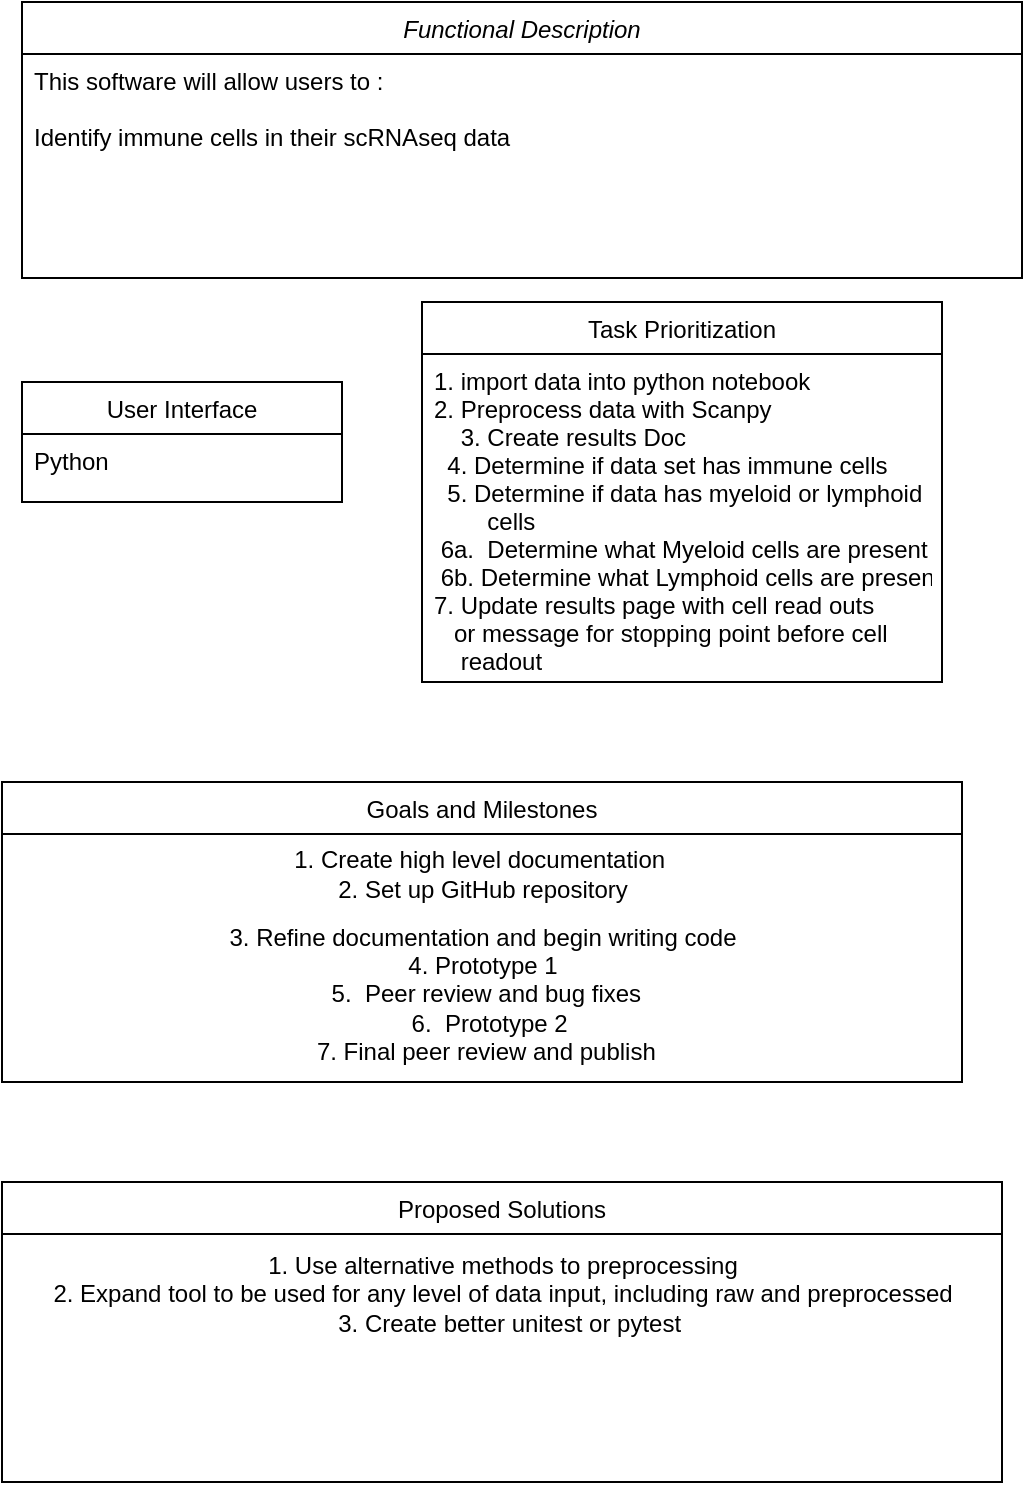 <mxfile version="23.0.2" type="github">
  <diagram id="C5RBs43oDa-KdzZeNtuy" name="Page-1">
    <mxGraphModel dx="804" dy="609" grid="1" gridSize="10" guides="1" tooltips="1" connect="1" arrows="1" fold="1" page="1" pageScale="1" pageWidth="827" pageHeight="1169" math="0" shadow="0">
      <root>
        <mxCell id="WIyWlLk6GJQsqaUBKTNV-0" />
        <mxCell id="WIyWlLk6GJQsqaUBKTNV-1" parent="WIyWlLk6GJQsqaUBKTNV-0" />
        <mxCell id="zkfFHV4jXpPFQw0GAbJ--0" value="Functional Description" style="swimlane;fontStyle=2;align=center;verticalAlign=top;childLayout=stackLayout;horizontal=1;startSize=26;horizontalStack=0;resizeParent=1;resizeLast=0;collapsible=1;marginBottom=0;rounded=0;shadow=0;strokeWidth=1;" parent="WIyWlLk6GJQsqaUBKTNV-1" vertex="1">
          <mxGeometry x="150" y="70" width="500" height="138" as="geometry">
            <mxRectangle x="230" y="140" width="160" height="26" as="alternateBounds" />
          </mxGeometry>
        </mxCell>
        <mxCell id="zkfFHV4jXpPFQw0GAbJ--1" value="This software will allow users to :&#xa; &#xa;Identify immune cells in their scRNAseq data " style="text;align=left;verticalAlign=top;spacingLeft=4;spacingRight=4;overflow=hidden;rotatable=0;points=[[0,0.5],[1,0.5]];portConstraint=eastwest;" parent="zkfFHV4jXpPFQw0GAbJ--0" vertex="1">
          <mxGeometry y="26" width="500" height="104" as="geometry" />
        </mxCell>
        <mxCell id="zkfFHV4jXpPFQw0GAbJ--13" value="User Interface" style="swimlane;fontStyle=0;align=center;verticalAlign=top;childLayout=stackLayout;horizontal=1;startSize=26;horizontalStack=0;resizeParent=1;resizeLast=0;collapsible=1;marginBottom=0;rounded=0;shadow=0;strokeWidth=1;" parent="WIyWlLk6GJQsqaUBKTNV-1" vertex="1">
          <mxGeometry x="150" y="260" width="160" height="60" as="geometry">
            <mxRectangle x="340" y="380" width="170" height="26" as="alternateBounds" />
          </mxGeometry>
        </mxCell>
        <mxCell id="zkfFHV4jXpPFQw0GAbJ--14" value="Python" style="text;align=left;verticalAlign=top;spacingLeft=4;spacingRight=4;overflow=hidden;rotatable=0;points=[[0,0.5],[1,0.5]];portConstraint=eastwest;" parent="zkfFHV4jXpPFQw0GAbJ--13" vertex="1">
          <mxGeometry y="26" width="160" height="26" as="geometry" />
        </mxCell>
        <mxCell id="zkfFHV4jXpPFQw0GAbJ--17" value="Goals and Milestones" style="swimlane;fontStyle=0;align=center;verticalAlign=top;childLayout=stackLayout;horizontal=1;startSize=26;horizontalStack=0;resizeParent=1;resizeLast=0;collapsible=1;marginBottom=0;rounded=0;shadow=0;strokeWidth=1;" parent="WIyWlLk6GJQsqaUBKTNV-1" vertex="1">
          <mxGeometry x="140" y="460" width="480" height="150" as="geometry">
            <mxRectangle x="550" y="140" width="160" height="26" as="alternateBounds" />
          </mxGeometry>
        </mxCell>
        <mxCell id="09UutvZnmNPUWjKQcudk-0" value="1. Create high level documentation&amp;nbsp;&lt;br&gt;2. Set up GitHub repository" style="text;html=1;align=center;verticalAlign=middle;resizable=0;points=[];autosize=1;strokeColor=none;fillColor=none;" vertex="1" parent="zkfFHV4jXpPFQw0GAbJ--17">
          <mxGeometry y="26" width="480" height="40" as="geometry" />
        </mxCell>
        <mxCell id="09UutvZnmNPUWjKQcudk-2" value="3. Refine documentation and begin writing code&lt;br&gt;4. Prototype 1&lt;br&gt;&amp;nbsp;5. &amp;nbsp;Peer review and bug fixes&lt;br&gt;&amp;nbsp; 6. &amp;nbsp;Prototype 2&lt;br&gt;&amp;nbsp; 7. Final peer review and publish&amp;nbsp;" style="text;html=1;align=center;verticalAlign=middle;resizable=0;points=[];autosize=1;strokeColor=none;fillColor=none;" vertex="1" parent="zkfFHV4jXpPFQw0GAbJ--17">
          <mxGeometry y="66" width="480" height="80" as="geometry" />
        </mxCell>
        <mxCell id="6pVBCeR2QbWaUEdIuofz-0" value="Task Prioritization" style="swimlane;fontStyle=0;align=center;verticalAlign=top;childLayout=stackLayout;horizontal=1;startSize=26;horizontalStack=0;resizeParent=1;resizeLast=0;collapsible=1;marginBottom=0;rounded=0;shadow=0;strokeWidth=1;" parent="WIyWlLk6GJQsqaUBKTNV-1" vertex="1">
          <mxGeometry x="350" y="220" width="260" height="190" as="geometry">
            <mxRectangle x="550" y="140" width="160" height="26" as="alternateBounds" />
          </mxGeometry>
        </mxCell>
        <mxCell id="6pVBCeR2QbWaUEdIuofz-1" value="1. import data into python notebook&#xa;2. Preprocess data with Scanpy&#xa;    3. Create results Doc&#xa;  4. Determine if data set has immune cells &#xa;  5. Determine if data has myeloid or lymphoid &#xa;        cells&#xa; 6a.  Determine what Myeloid cells are present&#xa; 6b. Determine what Lymphoid cells are present&#xa;7. Update results page with cell read outs&#xa;   or message for stopping point before cell &#xa;    readout" style="text;align=left;verticalAlign=top;spacingLeft=4;spacingRight=4;overflow=hidden;rotatable=0;points=[[0,0.5],[1,0.5]];portConstraint=eastwest;" parent="6pVBCeR2QbWaUEdIuofz-0" vertex="1">
          <mxGeometry y="26" width="260" height="164" as="geometry" />
        </mxCell>
        <mxCell id="6pVBCeR2QbWaUEdIuofz-2" value="Proposed Solutions" style="swimlane;fontStyle=0;align=center;verticalAlign=top;childLayout=stackLayout;horizontal=1;startSize=26;horizontalStack=0;resizeParent=1;resizeLast=0;collapsible=1;marginBottom=0;rounded=0;shadow=0;strokeWidth=1;" parent="WIyWlLk6GJQsqaUBKTNV-1" vertex="1">
          <mxGeometry x="140" y="660" width="500" height="150" as="geometry">
            <mxRectangle x="550" y="140" width="160" height="26" as="alternateBounds" />
          </mxGeometry>
        </mxCell>
        <mxCell id="09UutvZnmNPUWjKQcudk-3" value="1. Use alternative methods to preprocessing&lt;br&gt;2. Expand tool to be used for any level of data input, including raw and preprocessed&lt;br&gt;&amp;nbsp; 3. Create better unitest or pytest&lt;br&gt;" style="text;html=1;align=center;verticalAlign=middle;resizable=0;points=[];autosize=1;strokeColor=none;fillColor=none;" vertex="1" parent="6pVBCeR2QbWaUEdIuofz-2">
          <mxGeometry y="26" width="500" height="60" as="geometry" />
        </mxCell>
      </root>
    </mxGraphModel>
  </diagram>
</mxfile>
